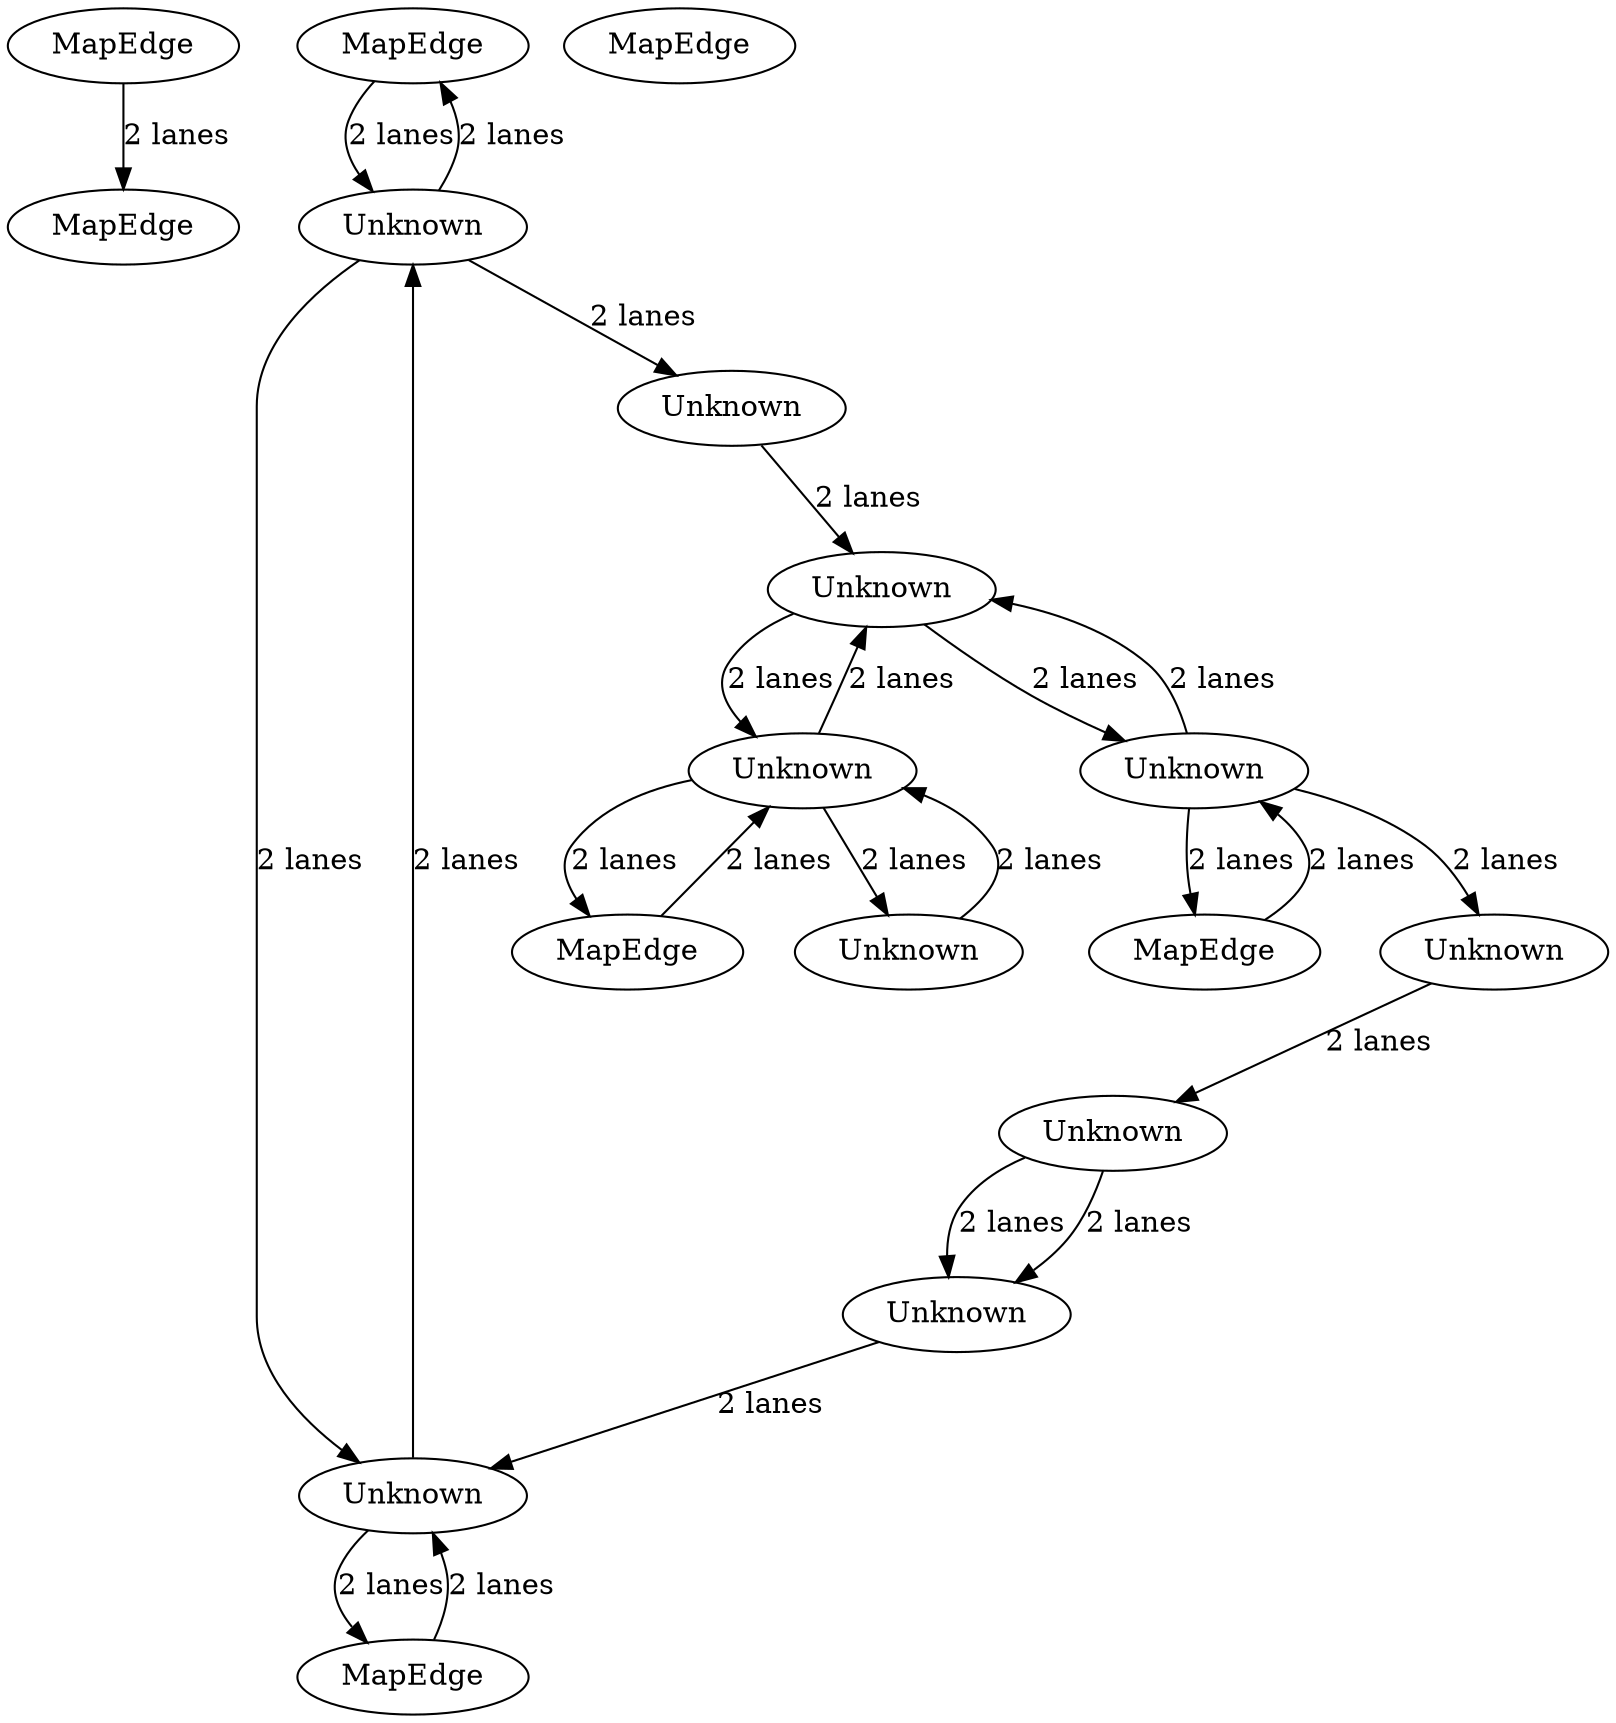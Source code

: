 digraph {
    0 [ label = "MapEdge" ]
    1 [ label = "MapEdge" ]
    2 [ label = "MapEdge" ]
    3 [ label = "MapEdge" ]
    4 [ label = "Unknown" ]
    5 [ label = "Unknown" ]
    6 [ label = "MapEdge" ]
    7 [ label = "Unknown" ]
    8 [ label = "Unknown" ]
    9 [ label = "MapEdge" ]
    10 [ label = "Unknown" ]
    11 [ label = "Unknown" ]
    12 [ label = "Unknown" ]
    13 [ label = "Unknown" ]
    14 [ label = "Unknown" ]
    15 [ label = "Unknown" ]
    16 [ label = "MapEdge" ]
    3 -> 15 [ label = "2 lanes" ]
    15 -> 3 [ label = "2 lanes" ]
    4 -> 2 [ label = "2 lanes" ]
    2 -> 4 [ label = "2 lanes" ]
    7 -> 4 [ label = "2 lanes" ]
    4 -> 7 [ label = "2 lanes" ]
    15 -> 7 [ label = "2 lanes" ]
    7 -> 15 [ label = "2 lanes" ]
    5 -> 4 [ label = "2 lanes" ]
    4 -> 5 [ label = "2 lanes" ]
    6 -> 0 [ label = "2 lanes" ]
    15 -> 14 [ label = "2 lanes" ]
    8 -> 7 [ label = "2 lanes" ]
    10 -> 13 [ label = "2 lanes" ]
    13 -> 10 [ label = "2 lanes" ]
    13 -> 8 [ label = "2 lanes" ]
    1 -> 13 [ label = "2 lanes" ]
    13 -> 1 [ label = "2 lanes" ]
    10 -> 9 [ label = "2 lanes" ]
    9 -> 10 [ label = "2 lanes" ]
    12 -> 11 [ label = "2 lanes" ]
    11 -> 10 [ label = "2 lanes" ]
    12 -> 11 [ label = "2 lanes" ]
    14 -> 12 [ label = "2 lanes" ]
}
